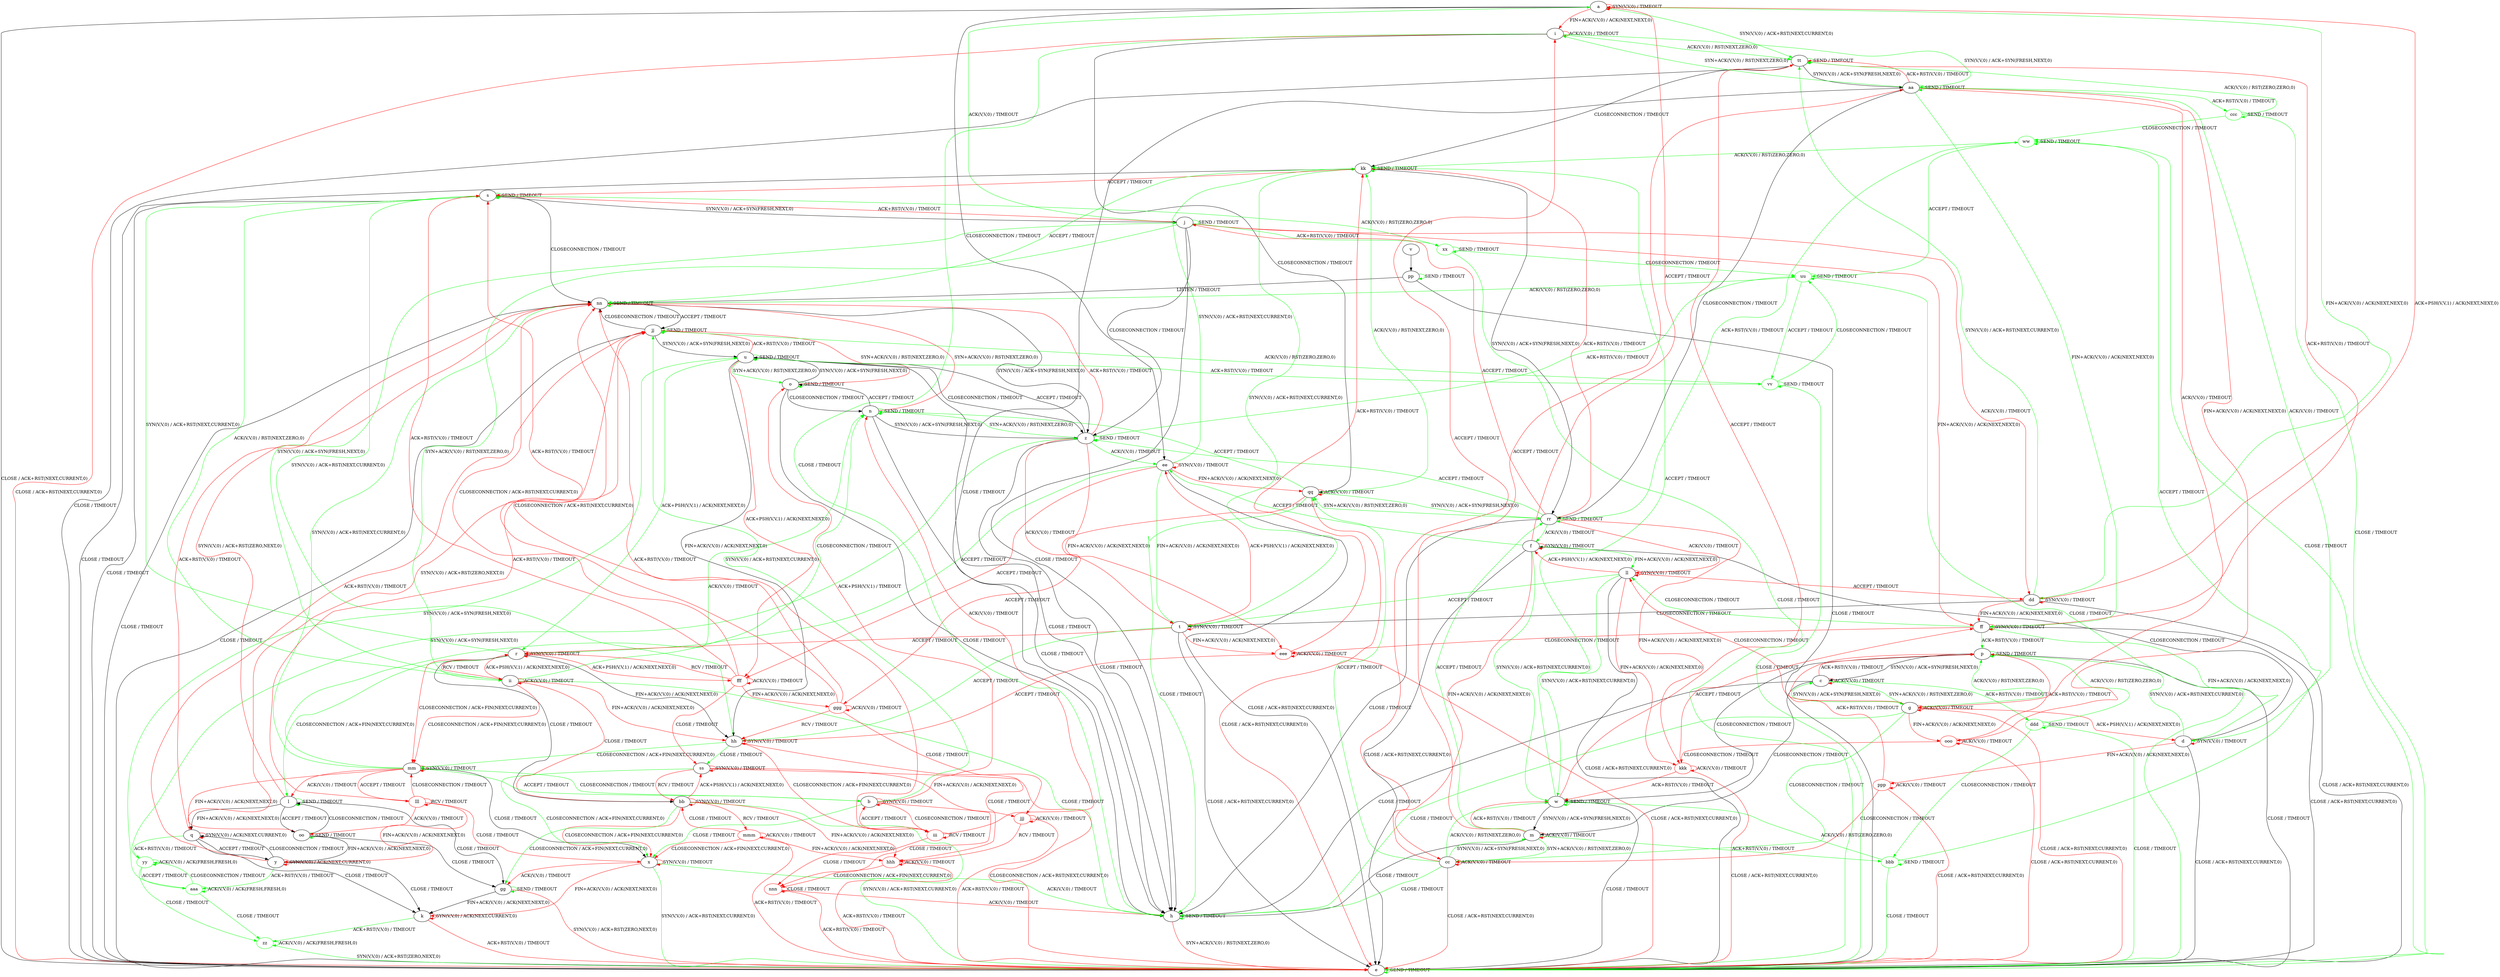 digraph "" {
	graph ["Incoming time"=6489.027700662613,
		"Outgoing time"=7480.930562019348,
		Output="{'States': 68, 'Transitions': 1023, 'Filename': '../results/tcp/TCP_Linux_Server-TCP_FreeBSD_Server-z3-1.dot'}",
		Reference="{'States': 58, 'Transitions': 685, 'Filename': '../subjects/tcp/TCP_Linux_Server.dot'}",
		Solver=z3,
		Updated="{'States': 56, 'Transitions': 716, 'Filename': '../subjects/tcp/TCP_FreeBSD_Server.dot'}",
		"f-measure"=0.5396145610278372,
		precision=0.5279329608938548,
		recall=0.5518248175182482
	];
	a -> a [key=0,
	color=red,
	label="SYN(V,V,0) / TIMEOUT"];
a -> e [key=0,
label="CLOSE / ACK+RST(NEXT,CURRENT,0)"];
a -> i [key=0,
color=red,
label="FIN+ACK(V,V,0) / ACK(NEXT,NEXT,0)"];
a -> dd [key=0,
color=green,
label="FIN+ACK(V,V,0) / ACK(NEXT,NEXT,0)"];
a -> ee [key=0,
label="CLOSECONNECTION / TIMEOUT"];
a -> tt [key=0,
color=green,
label="SYN(V,V,0) / ACK+RST(NEXT,CURRENT,0)"];
b -> b [key=0,
color=red,
label="SYN(V,V,0) / TIMEOUT"];
b -> o [key=0,
color=red,
label="ACK+PSH(V,V,1) / TIMEOUT"];
b -> x [key=0,
color=green,
label="CLOSE / TIMEOUT"];
b -> jj [key=0,
color=green,
label="SYN(V,V,0) / ACK+RST(NEXT,CURRENT,0)"];
b -> mm [key=0,
color=green,
label="CLOSECONNECTION / TIMEOUT"];
iii [color=red];
b -> iii [key=0,
color=red,
label="CLOSECONNECTION / TIMEOUT"];
nnn [color=red];
b -> nnn [key=0,
color=red,
label="CLOSE / TIMEOUT"];
c -> c [key=0,
color=red,
label="ACK(V,V,0) / TIMEOUT"];
c -> g [key=0,
color=green,
label="SYN+ACK(V,V,0) / RST(NEXT,ZERO,0)"];
c -> h [key=0,
label="CLOSE / TIMEOUT"];
c -> m [key=0,
label="CLOSECONNECTION / TIMEOUT"];
c -> p [key=0,
color=red,
label="ACK+RST(V,V,0) / TIMEOUT"];
ddd [color=green];
c -> ddd [key=0,
color=green,
label="ACK+RST(V,V,0) / TIMEOUT"];
d -> d [key=0,
color=red,
label="SYN(V,V,0) / TIMEOUT"];
d -> e [key=0,
label="CLOSE / ACK+RST(NEXT,CURRENT,0)"];
d -> f [key=0,
label="CLOSECONNECTION / TIMEOUT"];
d -> p [key=0,
color=green,
label="SYN(V,V,0) / ACK+RST(NEXT,CURRENT,0)"];
d -> ff [key=0,
color=green,
label="FIN+ACK(V,V,0) / ACK(NEXT,NEXT,0)"];
ppp [color=red];
d -> ppp [key=0,
color=red,
label="FIN+ACK(V,V,0) / ACK(NEXT,NEXT,0)"];
e -> e [key=0,
color=green,
label="SEND / TIMEOUT"];
f -> a [key=0,
color=red,
label="ACCEPT / TIMEOUT"];
f -> e [key=0,
label="CLOSE / ACK+RST(NEXT,CURRENT,0)"];
f -> f [key=0,
color=red,
label="SYN(V,V,0) / TIMEOUT"];
f -> w [key=0,
color=green,
label="SYN(V,V,0) / ACK+RST(NEXT,CURRENT,0)"];
f -> cc [key=0,
color=red,
label="FIN+ACK(V,V,0) / ACK(NEXT,NEXT,0)"];
f -> ee [key=0,
color=green,
label="ACCEPT / TIMEOUT"];
f -> ll [key=0,
color=green,
label="FIN+ACK(V,V,0) / ACK(NEXT,NEXT,0)"];
g -> c [key=0,
color=green,
label="SYN(V,V,0) / ACK+SYN(FRESH,NEXT,0)"];
g -> d [key=0,
color=red,
label="ACK+PSH(V,V,1) / ACK(NEXT,NEXT,0)"];
g -> e [key=0,
color=red,
label="CLOSE / ACK+RST(NEXT,CURRENT,0)"];
g -> g [key=0,
color=red,
label="ACK(V,V,0) / TIMEOUT"];
g -> h [key=0,
color=green,
label="CLOSE / TIMEOUT"];
g -> p [key=0,
color=green,
label="ACK(V,V,0) / RST(NEXT,ZERO,0)"];
g -> cc [key=0,
color=green,
label="CLOSECONNECTION / TIMEOUT"];
g -> ll [key=0,
color=red,
label="CLOSECONNECTION / TIMEOUT"];
ooo [color=red];
g -> ooo [key=0,
color=red,
label="FIN+ACK(V,V,0) / ACK(NEXT,NEXT,0)"];
h -> e [key=0,
color=red,
label="SYN+ACK(V,V,0) / RST(NEXT,ZERO,0)"];
h -> h [key=0,
color=green,
label="SEND / TIMEOUT"];
i -> e [key=0,
color=red,
label="CLOSE / ACK+RST(NEXT,CURRENT,0)"];
i -> h [key=0,
color=green,
label="CLOSE / TIMEOUT"];
i -> i [key=0,
color=red,
label="ACK(V,V,0) / TIMEOUT"];
i -> aa [key=0,
color=green,
label="SYN(V,V,0) / ACK+SYN(FRESH,NEXT,0)"];
i -> qq [key=0,
label="CLOSECONNECTION / TIMEOUT"];
i -> tt [key=0,
color=green,
label="ACK(V,V,0) / RST(NEXT,ZERO,0)"];
j -> a [key=0,
color=green,
label="ACK(V,V,0) / TIMEOUT"];
j -> h [key=0,
label="CLOSE / TIMEOUT"];
j -> j [key=0,
color=green,
label="SEND / TIMEOUT"];
j -> s [key=0,
color=red,
label="ACK+RST(V,V,0) / TIMEOUT"];
j -> z [key=0,
label="CLOSECONNECTION / TIMEOUT"];
j -> dd [key=0,
color=red,
label="ACK(V,V,0) / TIMEOUT"];
j -> ff [key=0,
color=red,
label="FIN+ACK(V,V,0) / ACK(NEXT,NEXT,0)"];
j -> ii [key=0,
color=green,
label="SYN+ACK(V,V,0) / RST(NEXT,ZERO,0)"];
xx [color=green];
j -> xx [key=0,
color=green,
label="ACK+RST(V,V,0) / TIMEOUT"];
k -> e [key=0,
color=red,
label="ACK+RST(V,V,0) / TIMEOUT"];
k -> k [key=0,
color=red,
label="SYN(V,V,0) / ACK(NEXT,CURRENT,0)"];
zz [color=green];
k -> zz [key=0,
color=green,
label="ACK+RST(V,V,0) / TIMEOUT"];
l -> l [key=0,
color=green,
label="SEND / TIMEOUT"];
l -> q [key=0,
label="FIN+ACK(V,V,0) / ACK(NEXT,NEXT,0)"];
l -> gg [key=0,
label="CLOSE / TIMEOUT"];
l -> nn [key=0,
color=red,
label="SYN(V,V,0) / ACK+RST(ZERO,NEXT,0)"];
l -> oo [key=0,
label="ACCEPT / TIMEOUT"];
m -> h [key=0,
label="CLOSE / TIMEOUT"];
m -> m [key=0,
color=red,
label="ACK(V,V,0) / TIMEOUT"];
m -> w [key=0,
color=red,
label="ACK+RST(V,V,0) / TIMEOUT"];
m -> aa [key=0,
color=red,
label="ACCEPT / TIMEOUT"];
m -> cc [key=0,
color=green,
label="SYN+ACK(V,V,0) / RST(NEXT,ZERO,0)"];
m -> rr [key=0,
color=green,
label="ACCEPT / TIMEOUT"];
bbb [color=green];
m -> bbb [key=0,
color=green,
label="ACK+RST(V,V,0) / TIMEOUT"];
n -> h [key=0,
label="CLOSE / TIMEOUT"];
n -> n [key=0,
color=green,
label="SEND / TIMEOUT"];
n -> o [key=0,
label="ACCEPT / TIMEOUT"];
n -> z [key=0,
label="SYN(V,V,0) / ACK+SYN(FRESH,NEXT,0)"];
n -> nn [key=0,
color=red,
label="SYN+ACK(V,V,0) / RST(NEXT,ZERO,0)"];
o -> h [key=0,
label="CLOSE / TIMEOUT"];
o -> n [key=0,
label="CLOSECONNECTION / TIMEOUT"];
o -> o [key=0,
color=green,
label="SEND / TIMEOUT"];
o -> u [key=0,
label="SYN(V,V,0) / ACK+SYN(FRESH,NEXT,0)"];
o -> jj [key=0,
color=red,
label="SYN+ACK(V,V,0) / RST(NEXT,ZERO,0)"];
p -> c [key=0,
label="SYN(V,V,0) / ACK+SYN(FRESH,NEXT,0)"];
p -> e [key=0,
label="CLOSE / TIMEOUT"];
p -> p [key=0,
color=green,
label="SEND / TIMEOUT"];
p -> w [key=0,
label="CLOSECONNECTION / TIMEOUT"];
q -> k [key=0,
label="CLOSE / TIMEOUT"];
q -> q [key=0,
color=red,
label="SYN(V,V,0) / ACK(NEXT,CURRENT,0)"];
q -> y [key=0,
label="ACCEPT / TIMEOUT"];
q -> nn [key=0,
color=red,
label="ACK+RST(V,V,0) / TIMEOUT"];
yy [color=green];
q -> yy [key=0,
color=green,
label="ACK+RST(V,V,0) / TIMEOUT"];
r -> l [key=0,
color=green,
label="CLOSECONNECTION / ACK+FIN(NEXT,CURRENT,0)"];
r -> r [key=0,
color=red,
label="SYN(V,V,0) / TIMEOUT"];
r -> s [key=0,
color=green,
label="SYN(V,V,0) / ACK+RST(NEXT,CURRENT,0)"];
r -> bb [key=0,
label="CLOSE / TIMEOUT"];
r -> hh [key=0,
label="FIN+ACK(V,V,0) / ACK(NEXT,NEXT,0)"];
r -> ii [key=0,
color=red,
label="RCV / TIMEOUT"];
r -> mm [key=0,
color=red,
label="CLOSECONNECTION / ACK+FIN(NEXT,CURRENT,0)"];
fff [color=red];
r -> fff [key=0,
color=red,
label="ACK+PSH(V,V,1) / ACK(NEXT,NEXT,0)"];
s -> e [key=0,
label="CLOSE / TIMEOUT"];
s -> j [key=0,
label="SYN(V,V,0) / ACK+SYN(FRESH,NEXT,0)"];
s -> s [key=0,
color=green,
label="SEND / TIMEOUT"];
s -> nn [key=0,
label="CLOSECONNECTION / TIMEOUT"];
t -> e [key=0,
label="CLOSE / ACK+RST(NEXT,CURRENT,0)"];
t -> r [key=0,
color=red,
label="ACCEPT / TIMEOUT"];
t -> t [key=0,
color=red,
label="SYN(V,V,0) / TIMEOUT"];
t -> ee [key=0,
color=red,
label="ACK+PSH(V,V,1) / ACK(NEXT,NEXT,0)"];
t -> hh [key=0,
color=green,
label="ACCEPT / TIMEOUT"];
t -> kk [key=0,
color=green,
label="SYN(V,V,0) / ACK+RST(NEXT,CURRENT,0)"];
eee [color=red];
t -> eee [key=0,
color=red,
label="FIN+ACK(V,V,0) / ACK(NEXT,NEXT,0)"];
u -> h [key=0,
label="CLOSE / TIMEOUT"];
u -> o [key=0,
color=green,
label="SYN+ACK(V,V,0) / RST(NEXT,ZERO,0)"];
u -> r [key=0,
color=green,
label="ACK+PSH(V,V,1) / ACK(NEXT,NEXT,0)"];
u -> u [key=0,
color=green,
label="SEND / TIMEOUT"];
u -> z [key=0,
label="CLOSECONNECTION / TIMEOUT"];
u -> hh [key=0,
label="FIN+ACK(V,V,0) / ACK(NEXT,NEXT,0)"];
u -> jj [key=0,
color=red,
label="ACK+RST(V,V,0) / TIMEOUT"];
vv [color=green];
u -> vv [key=0,
color=green,
label="ACK+RST(V,V,0) / TIMEOUT"];
u -> fff [key=0,
color=red,
label="ACK+PSH(V,V,1) / ACK(NEXT,NEXT,0)"];
v -> pp [key=0];
w -> e [key=0,
label="CLOSE / TIMEOUT"];
w -> m [key=0,
label="SYN(V,V,0) / ACK+SYN(FRESH,NEXT,0)"];
w -> w [key=0,
color=green,
label="SEND / TIMEOUT"];
w -> kk [key=0,
color=green,
label="ACCEPT / TIMEOUT"];
w -> tt [key=0,
color=red,
label="ACCEPT / TIMEOUT"];
x -> e [key=0,
color=green,
label="SYN(V,V,0) / ACK+RST(NEXT,CURRENT,0)"];
x -> h [key=0,
color=green,
label="ACK(V,V,0) / TIMEOUT"];
x -> k [key=0,
color=red,
label="FIN+ACK(V,V,0) / ACK(NEXT,NEXT,0)"];
x -> x [key=0,
color=red,
label="SYN(V,V,0) / TIMEOUT"];
x -> gg [key=0,
color=red,
label="ACK(V,V,0) / TIMEOUT"];
y -> k [key=0,
label="CLOSE / TIMEOUT"];
y -> q [key=0,
label="CLOSECONNECTION / TIMEOUT"];
y -> y [key=0,
color=red,
label="SYN(V,V,0) / ACK(NEXT,CURRENT,0)"];
y -> jj [key=0,
color=red,
label="ACK+RST(V,V,0) / TIMEOUT"];
aaa [color=green];
y -> aaa [key=0,
color=green,
label="ACK+RST(V,V,0) / TIMEOUT"];
z -> h [key=0,
label="CLOSE / TIMEOUT"];
z -> n [key=0,
color=green,
label="SYN+ACK(V,V,0) / RST(NEXT,ZERO,0)"];
z -> t [key=0,
color=red,
label="ACK(V,V,0) / TIMEOUT"];
z -> u [key=0,
label="ACCEPT / TIMEOUT"];
z -> z [key=0,
color=green,
label="SEND / TIMEOUT"];
z -> ee [key=0,
color=green,
label="ACK(V,V,0) / TIMEOUT"];
z -> nn [key=0,
color=red,
label="ACK+RST(V,V,0) / TIMEOUT"];
uu [color=green];
z -> uu [key=0,
color=green,
label="ACK+RST(V,V,0) / TIMEOUT"];
z -> eee [key=0,
color=red,
label="FIN+ACK(V,V,0) / ACK(NEXT,NEXT,0)"];
aa -> d [key=0,
color=green,
label="ACK(V,V,0) / TIMEOUT"];
aa -> g [key=0,
color=red,
label="ACK(V,V,0) / TIMEOUT"];
aa -> h [key=0,
label="CLOSE / TIMEOUT"];
aa -> i [key=0,
color=green,
label="SYN+ACK(V,V,0) / RST(NEXT,ZERO,0)"];
aa -> aa [key=0,
color=green,
label="SEND / TIMEOUT"];
aa -> ff [key=0,
color=green,
label="FIN+ACK(V,V,0) / ACK(NEXT,NEXT,0)"];
aa -> rr [key=0,
label="CLOSECONNECTION / TIMEOUT"];
aa -> tt [key=0,
color=red,
label="ACK+RST(V,V,0) / TIMEOUT"];
ccc [color=green];
aa -> ccc [key=0,
color=green,
label="ACK+RST(V,V,0) / TIMEOUT"];
aa -> ooo [key=0,
color=red,
label="FIN+ACK(V,V,0) / ACK(NEXT,NEXT,0)"];
bb -> e [key=0,
color=green,
label="SYN(V,V,0) / ACK+RST(NEXT,CURRENT,0)"];
bb -> x [key=0,
color=red,
label="CLOSECONNECTION / ACK+FIN(NEXT,CURRENT,0)"];
bb -> bb [key=0,
color=red,
label="SYN(V,V,0) / TIMEOUT"];
bb -> gg [key=0,
color=green,
label="CLOSECONNECTION / ACK+FIN(NEXT,CURRENT,0)"];
bb -> ss [key=0,
color=red,
label="ACK+PSH(V,V,1) / ACK(NEXT,NEXT,0)"];
hhh [color=red];
bb -> hhh [key=0,
color=red,
label="FIN+ACK(V,V,0) / ACK(NEXT,NEXT,0)"];
mmm [color=red];
bb -> mmm [key=0,
color=red,
label="RCV / TIMEOUT"];
cc -> e [key=0,
color=red,
label="CLOSE / ACK+RST(NEXT,CURRENT,0)"];
cc -> h [key=0,
color=green,
label="CLOSE / TIMEOUT"];
cc -> i [key=0,
color=red,
label="ACCEPT / TIMEOUT"];
cc -> m [key=0,
color=green,
label="SYN(V,V,0) / ACK+SYN(FRESH,NEXT,0)"];
cc -> w [key=0,
color=green,
label="ACK(V,V,0) / RST(NEXT,ZERO,0)"];
cc -> cc [key=0,
color=red,
label="ACK(V,V,0) / TIMEOUT"];
cc -> qq [key=0,
color=green,
label="ACCEPT / TIMEOUT"];
dd -> a [key=0,
color=red,
label="ACK+PSH(V,V,1) / ACK(NEXT,NEXT,0)"];
dd -> e [key=0,
label="CLOSE / ACK+RST(NEXT,CURRENT,0)"];
dd -> t [key=0,
label="CLOSECONNECTION / TIMEOUT"];
dd -> dd [key=0,
color=red,
label="SYN(V,V,0) / TIMEOUT"];
dd -> ff [key=0,
color=red,
label="FIN+ACK(V,V,0) / ACK(NEXT,NEXT,0)"];
dd -> tt [key=0,
color=green,
label="SYN(V,V,0) / ACK+RST(NEXT,CURRENT,0)"];
ee -> e [key=0,
label="CLOSE / ACK+RST(NEXT,CURRENT,0)"];
ee -> r [key=0,
color=green,
label="ACCEPT / TIMEOUT"];
ee -> t [key=0,
color=green,
label="FIN+ACK(V,V,0) / ACK(NEXT,NEXT,0)"];
ee -> ee [key=0,
color=red,
label="SYN(V,V,0) / TIMEOUT"];
ee -> kk [key=0,
color=green,
label="SYN(V,V,0) / ACK+RST(NEXT,CURRENT,0)"];
ee -> qq [key=0,
color=red,
label="FIN+ACK(V,V,0) / ACK(NEXT,NEXT,0)"];
ee -> fff [key=0,
color=red,
label="ACCEPT / TIMEOUT"];
ff -> e [key=0,
label="CLOSE / ACK+RST(NEXT,CURRENT,0)"];
ff -> p [key=0,
color=green,
label="ACK+RST(V,V,0) / TIMEOUT"];
ff -> ff [key=0,
color=red,
label="SYN(V,V,0) / TIMEOUT"];
ff -> ll [key=0,
color=green,
label="CLOSECONNECTION / TIMEOUT"];
ff -> tt [key=0,
color=red,
label="ACK+RST(V,V,0) / TIMEOUT"];
ff -> eee [key=0,
color=red,
label="CLOSECONNECTION / TIMEOUT"];
gg -> e [key=0,
color=red,
label="SYN(V,V,0) / ACK+RST(ZERO,NEXT,0)"];
gg -> k [key=0,
label="FIN+ACK(V,V,0) / ACK(NEXT,NEXT,0)"];
gg -> gg [key=0,
color=green,
label="SEND / TIMEOUT"];
hh -> s [key=0,
color=green,
label="SYN(V,V,0) / ACK+RST(NEXT,CURRENT,0)"];
hh -> hh [key=0,
color=red,
label="SYN(V,V,0) / TIMEOUT"];
hh -> mm [key=0,
color=green,
label="CLOSECONNECTION / ACK+FIN(NEXT,CURRENT,0)"];
hh -> ss [key=0,
color=green,
label="CLOSE / TIMEOUT"];
hh -> hhh [key=0,
color=red,
label="CLOSE / TIMEOUT"];
hh -> iii [key=0,
color=red,
label="CLOSECONNECTION / ACK+FIN(NEXT,CURRENT,0)"];
ii -> h [key=0,
color=green,
label="CLOSE / TIMEOUT"];
ii -> j [key=0,
color=green,
label="SYN(V,V,0) / ACK+SYN(FRESH,NEXT,0)"];
ii -> n [key=0,
color=green,
label="CLOSECONNECTION / TIMEOUT"];
ii -> r [key=0,
color=red,
label="ACK+PSH(V,V,1) / ACK(NEXT,NEXT,0)"];
ii -> s [key=0,
color=green,
label="ACK(V,V,0) / RST(NEXT,ZERO,0)"];
ii -> bb [key=0,
color=red,
label="CLOSE / TIMEOUT"];
ii -> hh [key=0,
color=red,
label="FIN+ACK(V,V,0) / ACK(NEXT,NEXT,0)"];
ii -> ii [key=0,
color=red,
label="ACK(V,V,0) / TIMEOUT"];
ii -> mm [key=0,
color=red,
label="CLOSECONNECTION / ACK+FIN(NEXT,CURRENT,0)"];
jj -> e [key=0,
label="CLOSE / TIMEOUT"];
jj -> u [key=0,
label="SYN(V,V,0) / ACK+SYN(FRESH,NEXT,0)"];
jj -> jj [key=0,
color=green,
label="SEND / TIMEOUT"];
jj -> nn [key=0,
label="CLOSECONNECTION / TIMEOUT"];
kk -> e [key=0,
label="CLOSE / TIMEOUT"];
kk -> s [key=0,
color=red,
label="ACCEPT / TIMEOUT"];
kk -> kk [key=0,
color=green,
label="SEND / TIMEOUT"];
kk -> nn [key=0,
color=green,
label="ACCEPT / TIMEOUT"];
kk -> rr [key=0,
label="SYN(V,V,0) / ACK+SYN(FRESH,NEXT,0)"];
ll -> e [key=0,
label="CLOSE / ACK+RST(NEXT,CURRENT,0)"];
ll -> f [key=0,
color=red,
label="ACK+PSH(V,V,1) / ACK(NEXT,NEXT,0)"];
ll -> t [key=0,
color=green,
label="ACCEPT / TIMEOUT"];
ll -> w [key=0,
color=green,
label="SYN(V,V,0) / ACK+RST(NEXT,CURRENT,0)"];
ll -> dd [key=0,
color=red,
label="ACCEPT / TIMEOUT"];
ll -> ll [key=0,
color=red,
label="SYN(V,V,0) / TIMEOUT"];
kkk [color=red];
ll -> kkk [key=0,
color=red,
label="FIN+ACK(V,V,0) / ACK(NEXT,NEXT,0)"];
mm -> b [key=0,
color=green,
label="ACCEPT / TIMEOUT"];
mm -> l [key=0,
color=red,
label="ACK(V,V,0) / TIMEOUT"];
mm -> n [key=0,
color=green,
label="ACK(V,V,0) / TIMEOUT"];
mm -> q [key=0,
color=red,
label="FIN+ACK(V,V,0) / ACK(NEXT,NEXT,0)"];
mm -> x [key=0,
label="CLOSE / TIMEOUT"];
mm -> mm [key=0,
color=red,
label="SYN(V,V,0) / TIMEOUT"];
mm -> nn [key=0,
color=green,
label="SYN(V,V,0) / ACK+RST(NEXT,CURRENT,0)"];
lll [color=red];
mm -> lll [key=0,
color=red,
label="ACCEPT / TIMEOUT"];
nn -> e [key=0,
label="CLOSE / TIMEOUT"];
nn -> z [key=0,
label="SYN(V,V,0) / ACK+SYN(FRESH,NEXT,0)"];
nn -> jj [key=0,
label="ACCEPT / TIMEOUT"];
nn -> nn [key=0,
color=green,
label="SEND / TIMEOUT"];
oo -> l [key=0,
label="CLOSECONNECTION / TIMEOUT"];
oo -> y [key=0,
label="FIN+ACK(V,V,0) / ACK(NEXT,NEXT,0)"];
oo -> gg [key=0,
label="CLOSE / TIMEOUT"];
oo -> jj [key=0,
color=red,
label="SYN(V,V,0) / ACK+RST(ZERO,NEXT,0)"];
oo -> oo [key=0,
color=green,
label="SEND / TIMEOUT"];
pp -> e [key=0,
label="CLOSE / TIMEOUT"];
pp -> nn [key=0,
label="LISTEN / TIMEOUT"];
pp -> pp [key=0,
color=green,
label="SEND / TIMEOUT"];
qq -> e [key=0,
color=red,
label="CLOSE / ACK+RST(NEXT,CURRENT,0)"];
qq -> h [key=0,
color=green,
label="CLOSE / TIMEOUT"];
qq -> n [key=0,
color=green,
label="ACCEPT / TIMEOUT"];
qq -> kk [key=0,
color=green,
label="ACK(V,V,0) / RST(NEXT,ZERO,0)"];
qq -> qq [key=0,
color=red,
label="ACK(V,V,0) / TIMEOUT"];
qq -> rr [key=0,
color=green,
label="SYN(V,V,0) / ACK+SYN(FRESH,NEXT,0)"];
ggg [color=red];
qq -> ggg [key=0,
color=red,
label="ACCEPT / TIMEOUT"];
rr -> f [key=0,
color=green,
label="ACK(V,V,0) / TIMEOUT"];
rr -> h [key=0,
label="CLOSE / TIMEOUT"];
rr -> j [key=0,
color=red,
label="ACCEPT / TIMEOUT"];
rr -> z [key=0,
color=green,
label="ACCEPT / TIMEOUT"];
rr -> kk [key=0,
color=red,
label="ACK+RST(V,V,0) / TIMEOUT"];
rr -> ll [key=0,
color=red,
label="ACK(V,V,0) / TIMEOUT"];
rr -> qq [key=0,
color=green,
label="SYN+ACK(V,V,0) / RST(NEXT,ZERO,0)"];
rr -> rr [key=0,
color=green,
label="SEND / TIMEOUT"];
ww [color=green];
rr -> ww [key=0,
color=green,
label="ACK+RST(V,V,0) / TIMEOUT"];
rr -> kkk [key=0,
color=red,
label="FIN+ACK(V,V,0) / ACK(NEXT,NEXT,0)"];
ss -> e [key=0,
color=red,
label="CLOSECONNECTION / ACK+RST(NEXT,CURRENT,0)"];
ss -> x [key=0,
color=green,
label="CLOSECONNECTION / ACK+FIN(NEXT,CURRENT,0)"];
ss -> bb [key=0,
color=red,
label="RCV / TIMEOUT"];
ss -> ss [key=0,
color=red,
label="SYN(V,V,0) / TIMEOUT"];
jjj [color=red];
ss -> jjj [key=0,
color=red,
label="FIN+ACK(V,V,0) / ACK(NEXT,NEXT,0)"];
tt -> e [key=0,
label="CLOSE / TIMEOUT"];
tt -> aa [key=0,
label="SYN(V,V,0) / ACK+SYN(FRESH,NEXT,0)"];
tt -> kk [key=0,
label="CLOSECONNECTION / TIMEOUT"];
tt -> tt [key=0,
color=green,
label="SEND / TIMEOUT"];
uu -> e [key=0,
color=green,
label="CLOSE / TIMEOUT"];
uu -> nn [key=0,
color=green,
label="ACK(V,V,0) / RST(ZERO,ZERO,0)"];
uu -> uu [key=0,
color=green,
label="SEND / TIMEOUT"];
uu -> vv [key=0,
color=green,
label="ACCEPT / TIMEOUT"];
vv -> e [key=0,
color=green,
label="CLOSE / TIMEOUT"];
vv -> jj [key=0,
color=green,
label="ACK(V,V,0) / RST(ZERO,ZERO,0)"];
vv -> uu [key=0,
color=green,
label="CLOSECONNECTION / TIMEOUT"];
vv -> vv [key=0,
color=green,
label="SEND / TIMEOUT"];
ww -> e [key=0,
color=green,
label="CLOSE / TIMEOUT"];
ww -> kk [key=0,
color=green,
label="ACK(V,V,0) / RST(ZERO,ZERO,0)"];
ww -> uu [key=0,
color=green,
label="ACCEPT / TIMEOUT"];
ww -> ww [key=0,
color=green,
label="SEND / TIMEOUT"];
xx -> e [key=0,
color=green,
label="CLOSE / TIMEOUT"];
xx -> s [key=0,
color=green,
label="ACK(V,V,0) / RST(ZERO,ZERO,0)"];
xx -> uu [key=0,
color=green,
label="CLOSECONNECTION / TIMEOUT"];
xx -> xx [key=0,
color=green,
label="SEND / TIMEOUT"];
yy -> z [key=0,
color=green,
label="SYN(V,V,0) / ACK+SYN(FRESH,NEXT,0)"];
yy -> yy [key=0,
color=green,
label="ACK(V,V,0) / ACK(FRESH,FRESH,0)"];
yy -> zz [key=0,
color=green,
label="CLOSE / TIMEOUT"];
yy -> aaa [key=0,
color=green,
label="ACCEPT / TIMEOUT"];
zz -> e [key=0,
color=green,
label="SYN(V,V,0) / ACK+RST(ZERO,NEXT,0)"];
zz -> zz [key=0,
color=green,
label="ACK(V,V,0) / ACK(FRESH,FRESH,0)"];
aaa -> u [key=0,
color=green,
label="SYN(V,V,0) / ACK+SYN(FRESH,NEXT,0)"];
aaa -> yy [key=0,
color=green,
label="CLOSECONNECTION / TIMEOUT"];
aaa -> zz [key=0,
color=green,
label="CLOSE / TIMEOUT"];
aaa -> aaa [key=0,
color=green,
label="ACK(V,V,0) / ACK(FRESH,FRESH,0)"];
bbb -> e [key=0,
color=green,
label="CLOSE / TIMEOUT"];
bbb -> w [key=0,
color=green,
label="ACK(V,V,0) / RST(ZERO,ZERO,0)"];
bbb -> ww [key=0,
color=green,
label="ACCEPT / TIMEOUT"];
bbb -> bbb [key=0,
color=green,
label="SEND / TIMEOUT"];
ccc -> e [key=0,
color=green,
label="CLOSE / TIMEOUT"];
ccc -> tt [key=0,
color=green,
label="ACK(V,V,0) / RST(ZERO,ZERO,0)"];
ccc -> ww [key=0,
color=green,
label="CLOSECONNECTION / TIMEOUT"];
ccc -> ccc [key=0,
color=green,
label="SEND / TIMEOUT"];
ddd -> e [key=0,
color=green,
label="CLOSE / TIMEOUT"];
ddd -> p [key=0,
color=green,
label="ACK(V,V,0) / RST(ZERO,ZERO,0)"];
ddd -> bbb [key=0,
color=green,
label="CLOSECONNECTION / TIMEOUT"];
ddd -> ddd [key=0,
color=green,
label="SEND / TIMEOUT"];
eee -> e [key=0,
color=red,
label="CLOSE / ACK+RST(NEXT,CURRENT,0)"];
eee -> hh [key=0,
color=red,
label="ACCEPT / TIMEOUT"];
eee -> kk [key=0,
color=red,
label="ACK+RST(V,V,0) / TIMEOUT"];
eee -> eee [key=0,
color=red,
label="ACK(V,V,0) / TIMEOUT"];
fff -> r [key=0,
color=red,
label="RCV / TIMEOUT"];
fff -> s [key=0,
color=red,
label="ACK+RST(V,V,0) / TIMEOUT"];
fff -> nn [key=0,
color=red,
label="CLOSECONNECTION / ACK+RST(NEXT,CURRENT,0)"];
fff -> ss [key=0,
color=red,
label="CLOSE / TIMEOUT"];
fff -> fff [key=0,
color=red,
label="ACK(V,V,0) / TIMEOUT"];
fff -> ggg [key=0,
color=red,
label="FIN+ACK(V,V,0) / ACK(NEXT,NEXT,0)"];
ggg -> s [key=0,
color=red,
label="ACK+RST(V,V,0) / TIMEOUT"];
ggg -> hh [key=0,
color=red,
label="RCV / TIMEOUT"];
ggg -> nn [key=0,
color=red,
label="CLOSECONNECTION / ACK+RST(NEXT,CURRENT,0)"];
ggg -> ggg [key=0,
color=red,
label="ACK(V,V,0) / TIMEOUT"];
ggg -> jjj [key=0,
color=red,
label="CLOSE / TIMEOUT"];
hhh -> e [key=0,
color=red,
label="ACK+RST(V,V,0) / TIMEOUT"];
hhh -> hhh [key=0,
color=red,
label="ACK(V,V,0) / TIMEOUT"];
hhh -> nnn [key=0,
color=red,
label="CLOSECONNECTION / ACK+FIN(NEXT,CURRENT,0)"];
iii -> b [key=0,
color=red,
label="ACCEPT / TIMEOUT"];
iii -> n [key=0,
color=red,
label="ACK(V,V,0) / TIMEOUT"];
iii -> nn [key=0,
color=red,
label="ACK+RST(V,V,0) / TIMEOUT"];
iii -> iii [key=0,
color=red,
label="RCV / TIMEOUT"];
iii -> nnn [key=0,
color=red,
label="CLOSE / TIMEOUT"];
jjj -> e [key=0,
color=red,
label="ACK+RST(V,V,0) / TIMEOUT"];
jjj -> hhh [key=0,
color=red,
label="RCV / TIMEOUT"];
jjj -> jjj [key=0,
color=red,
label="ACK(V,V,0) / TIMEOUT"];
kkk -> e [key=0,
color=red,
label="CLOSE / ACK+RST(NEXT,CURRENT,0)"];
kkk -> w [key=0,
color=red,
label="ACK+RST(V,V,0) / TIMEOUT"];
kkk -> ff [key=0,
color=red,
label="ACCEPT / TIMEOUT"];
kkk -> kkk [key=0,
color=red,
label="ACK(V,V,0) / TIMEOUT"];
lll -> x [key=0,
color=red,
label="CLOSE / TIMEOUT"];
lll -> y [key=0,
color=red,
label="FIN+ACK(V,V,0) / ACK(NEXT,NEXT,0)"];
lll -> jj [key=0,
color=red,
label="ACK+RST(V,V,0) / TIMEOUT"];
lll -> mm [key=0,
color=red,
label="CLOSECONNECTION / TIMEOUT"];
lll -> oo [key=0,
color=red,
label="ACK(V,V,0) / TIMEOUT"];
lll -> lll [key=0,
color=red,
label="RCV / TIMEOUT"];
mmm -> e [key=0,
color=red,
label="ACK+RST(V,V,0) / TIMEOUT"];
mmm -> x [key=0,
color=red,
label="CLOSECONNECTION / ACK+FIN(NEXT,CURRENT,0)"];
mmm -> bb [key=0,
color=red,
label="CLOSE / TIMEOUT"];
mmm -> hhh [key=0,
color=red,
label="FIN+ACK(V,V,0) / ACK(NEXT,NEXT,0)"];
mmm -> mmm [key=0,
color=red,
label="ACK(V,V,0) / TIMEOUT"];
nnn -> e [key=0,
color=red,
label="ACK+RST(V,V,0) / TIMEOUT"];
nnn -> h [key=0,
color=red,
label="ACK(V,V,0) / TIMEOUT"];
nnn -> nnn [key=0,
color=red,
label="CLOSE / TIMEOUT"];
ooo -> e [key=0,
color=red,
label="CLOSE / ACK+RST(NEXT,CURRENT,0)"];
ooo -> p [key=0,
color=red,
label="ACK+RST(V,V,0) / TIMEOUT"];
ooo -> kkk [key=0,
color=red,
label="CLOSECONNECTION / TIMEOUT"];
ooo -> ooo [key=0,
color=red,
label="ACK(V,V,0) / TIMEOUT"];
ppp -> e [key=0,
color=red,
label="CLOSE / ACK+RST(NEXT,CURRENT,0)"];
ppp -> p [key=0,
color=red,
label="ACK+RST(V,V,0) / TIMEOUT"];
ppp -> cc [key=0,
color=red,
label="CLOSECONNECTION / TIMEOUT"];
ppp -> ppp [key=0,
color=red,
label="ACK(V,V,0) / TIMEOUT"];
}
